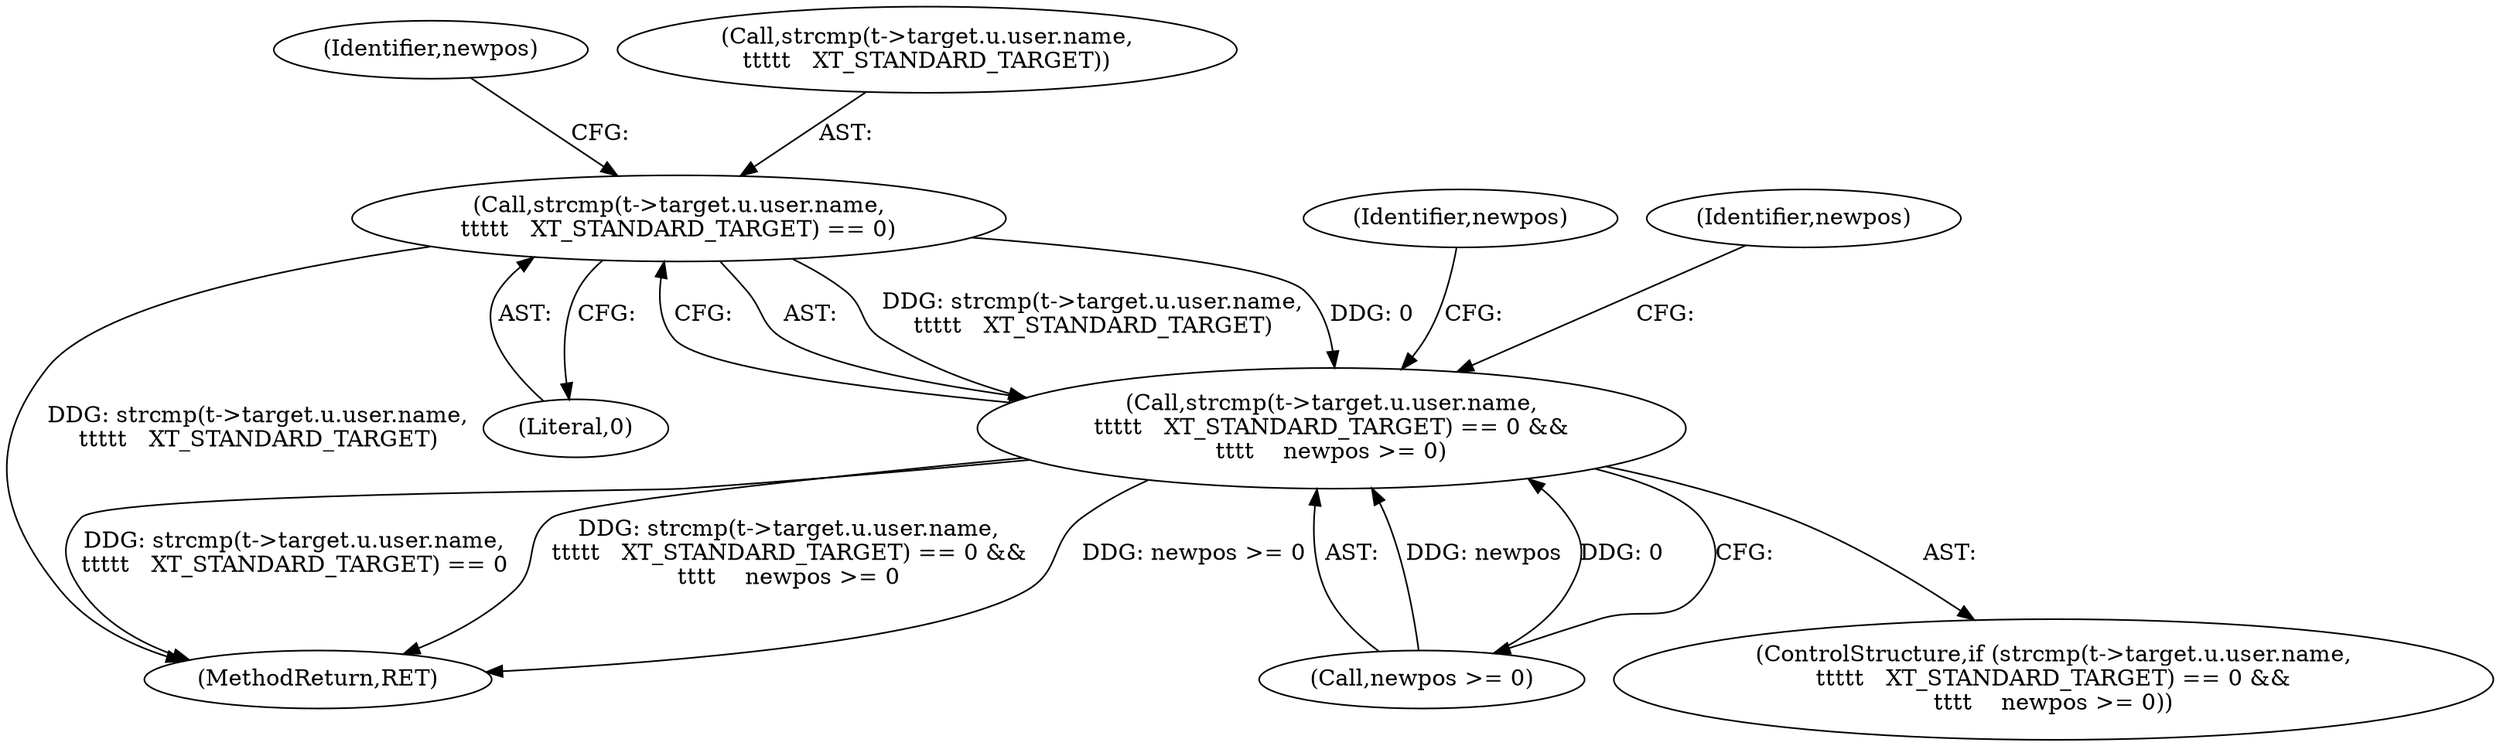 digraph "0_linux_54d83fc74aa9ec72794373cb47432c5f7fb1a309_11@API" {
"1000354" [label="(Call,strcmp(t->target.u.user.name,\n\t\t\t\t\t   XT_STANDARD_TARGET) == 0)"];
"1000353" [label="(Call,strcmp(t->target.u.user.name,\n\t\t\t\t\t   XT_STANDARD_TARGET) == 0 &&\n\t\t\t\t    newpos >= 0)"];
"1000353" [label="(Call,strcmp(t->target.u.user.name,\n\t\t\t\t\t   XT_STANDARD_TARGET) == 0 &&\n\t\t\t\t    newpos >= 0)"];
"1000352" [label="(ControlStructure,if (strcmp(t->target.u.user.name,\n\t\t\t\t\t   XT_STANDARD_TARGET) == 0 &&\n\t\t\t\t    newpos >= 0))"];
"1000354" [label="(Call,strcmp(t->target.u.user.name,\n\t\t\t\t\t   XT_STANDARD_TARGET) == 0)"];
"1000366" [label="(Literal,0)"];
"1000368" [label="(Identifier,newpos)"];
"1000373" [label="(Identifier,newpos)"];
"1000355" [label="(Call,strcmp(t->target.u.user.name,\n\t\t\t\t\t   XT_STANDARD_TARGET))"];
"1000422" [label="(MethodReturn,RET)"];
"1000393" [label="(Identifier,newpos)"];
"1000367" [label="(Call,newpos >= 0)"];
"1000354" -> "1000353"  [label="AST: "];
"1000354" -> "1000366"  [label="CFG: "];
"1000355" -> "1000354"  [label="AST: "];
"1000366" -> "1000354"  [label="AST: "];
"1000368" -> "1000354"  [label="CFG: "];
"1000353" -> "1000354"  [label="CFG: "];
"1000354" -> "1000422"  [label="DDG: strcmp(t->target.u.user.name,\n\t\t\t\t\t   XT_STANDARD_TARGET)"];
"1000354" -> "1000353"  [label="DDG: strcmp(t->target.u.user.name,\n\t\t\t\t\t   XT_STANDARD_TARGET)"];
"1000354" -> "1000353"  [label="DDG: 0"];
"1000353" -> "1000352"  [label="AST: "];
"1000353" -> "1000367"  [label="CFG: "];
"1000367" -> "1000353"  [label="AST: "];
"1000373" -> "1000353"  [label="CFG: "];
"1000393" -> "1000353"  [label="CFG: "];
"1000353" -> "1000422"  [label="DDG: strcmp(t->target.u.user.name,\n\t\t\t\t\t   XT_STANDARD_TARGET) == 0 &&\n\t\t\t\t    newpos >= 0"];
"1000353" -> "1000422"  [label="DDG: newpos >= 0"];
"1000353" -> "1000422"  [label="DDG: strcmp(t->target.u.user.name,\n\t\t\t\t\t   XT_STANDARD_TARGET) == 0"];
"1000367" -> "1000353"  [label="DDG: newpos"];
"1000367" -> "1000353"  [label="DDG: 0"];
}
